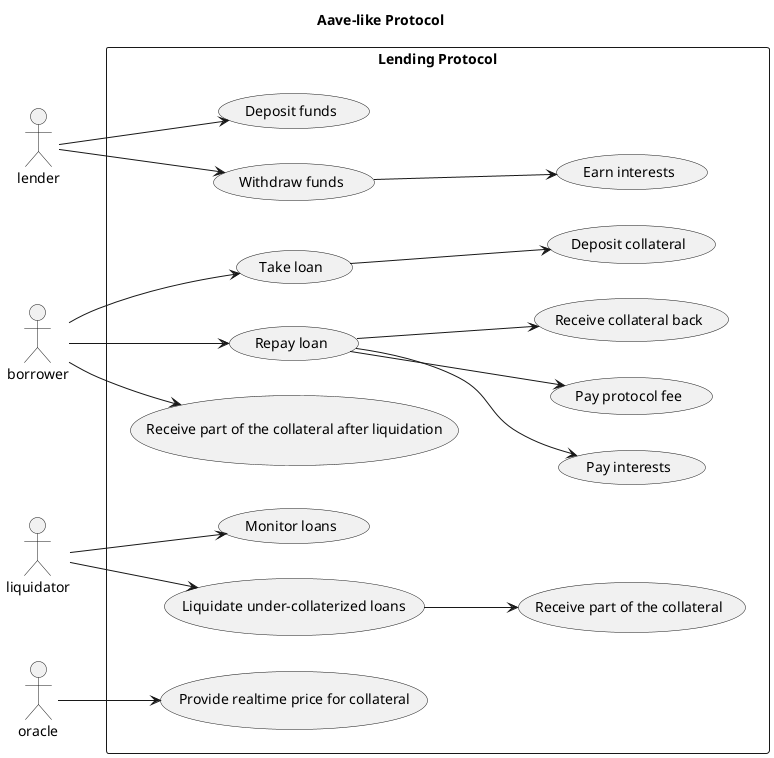  @startuml

left to right direction
skinparam packageStyle rectangle

title Aave-like Protocol

actor lender
actor borrower
actor liquidator
actor oracle

package "Lending Protocol" {

together {
  usecase "Deposit funds" as UC1
  usecase "Withdraw funds" as UC2
  usecase "Earn interests"  as UC3
}

together {
  usecase "Take loan" as UC4  
  usecase "Deposit collateral"as UC5
  usecase "Repay loan" as UC6
  usecase "Pay interests" as UC7
  usecase "Pay protocol fee" as UC8
  usecase "Receive collateral back" as UC9
  usecase "Receive part of the collateral after liquidation" as UC10
}

together {
  usecase "Monitor loans" as UC11
  usecase "Liquidate under-collaterized loans" as UC12
  usecase "Receive part of the collateral" as UC13  
}

together {
  usecase "Provide realtime price for collateral" as UC14
}

lender --> UC1
lender --> UC2
UC2 --> UC3

borrower --> UC4
borrower --> UC6
borrower --> UC10
UC4 --> UC5
UC6 --> UC7
UC6 --> UC8
UC6 --> UC9


liquidator --> UC11
liquidator --> UC12
UC12 --> UC13

oracle --> UC14

@enduml